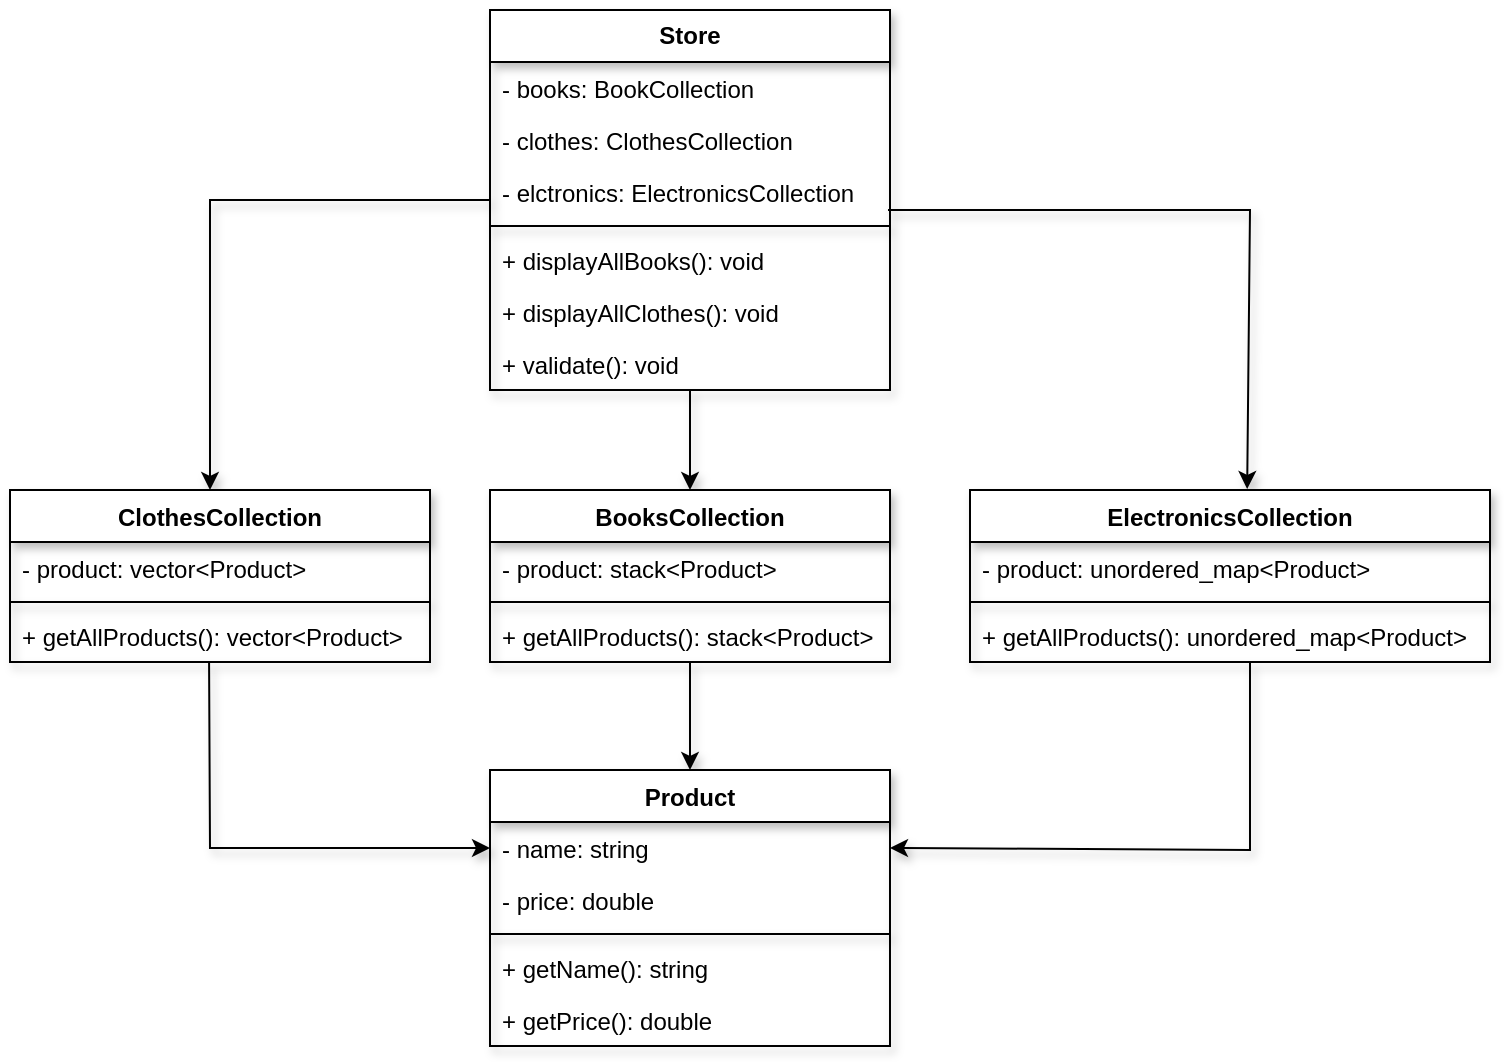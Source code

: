 <mxfile version="27.1.4">
  <diagram name="Page-1" id="vPZLHB5EO319yAQDzDos">
    <mxGraphModel grid="1" page="1" gridSize="10" guides="1" tooltips="1" connect="1" arrows="1" fold="1" pageScale="1" pageWidth="850" pageHeight="1100" math="0" shadow="0">
      <root>
        <mxCell id="0" />
        <mxCell id="1" parent="0" />
        <mxCell id="TxIlmDsv0aaqhk-nqbRP-1" style="edgeStyle=none;html=1;entryX=0.5;entryY=0;entryDx=0;entryDy=0;rounded=0;curved=0;shadow=1;" edge="1" parent="1" source="TxIlmDsv0aaqhk-nqbRP-2" target="TxIlmDsv0aaqhk-nqbRP-11">
          <mxGeometry relative="1" as="geometry" />
        </mxCell>
        <mxCell id="TxIlmDsv0aaqhk-nqbRP-2" value="&lt;b&gt;Store&lt;/b&gt;" style="swimlane;fontStyle=0;childLayout=stackLayout;horizontal=1;startSize=26;horizontalStack=0;resizeParent=1;resizeParentMax=0;resizeLast=0;collapsible=1;marginBottom=0;whiteSpace=wrap;html=1;strokeWidth=1;shadow=1;" vertex="1" parent="1">
          <mxGeometry x="400" y="80" width="200" height="190" as="geometry" />
        </mxCell>
        <mxCell id="TxIlmDsv0aaqhk-nqbRP-3" value="- books: BookCollection" style="text;align=left;verticalAlign=top;spacingLeft=4;spacingRight=4;overflow=hidden;rotatable=0;points=[[0,0.5],[1,0.5]];portConstraint=eastwest;whiteSpace=wrap;html=1;shadow=1;" vertex="1" parent="TxIlmDsv0aaqhk-nqbRP-2">
          <mxGeometry y="26" width="200" height="26" as="geometry" />
        </mxCell>
        <mxCell id="TxIlmDsv0aaqhk-nqbRP-4" value="- clothes: ClothesCollection" style="text;align=left;verticalAlign=top;spacingLeft=4;spacingRight=4;overflow=hidden;rotatable=0;points=[[0,0.5],[1,0.5]];portConstraint=eastwest;whiteSpace=wrap;html=1;shadow=1;" vertex="1" parent="TxIlmDsv0aaqhk-nqbRP-2">
          <mxGeometry y="52" width="200" height="26" as="geometry" />
        </mxCell>
        <mxCell id="TxIlmDsv0aaqhk-nqbRP-5" value="- elctronics: ElectronicsCollection" style="text;align=left;verticalAlign=top;spacingLeft=4;spacingRight=4;overflow=hidden;rotatable=0;points=[[0,0.5],[1,0.5]];portConstraint=eastwest;whiteSpace=wrap;html=1;shadow=1;" vertex="1" parent="TxIlmDsv0aaqhk-nqbRP-2">
          <mxGeometry y="78" width="200" height="26" as="geometry" />
        </mxCell>
        <mxCell id="TxIlmDsv0aaqhk-nqbRP-6" value="" style="line;strokeWidth=1;align=left;verticalAlign=middle;spacingTop=-1;spacingLeft=3;spacingRight=3;rotatable=0;labelPosition=right;points=[];portConstraint=eastwest;shadow=1;" vertex="1" parent="TxIlmDsv0aaqhk-nqbRP-2">
          <mxGeometry y="104" width="200" height="8" as="geometry" />
        </mxCell>
        <mxCell id="TxIlmDsv0aaqhk-nqbRP-7" value="+ displayAllBooks(): void" style="text;align=left;verticalAlign=top;spacingLeft=4;spacingRight=4;overflow=hidden;rotatable=0;points=[[0,0.5],[1,0.5]];portConstraint=eastwest;whiteSpace=wrap;html=1;shadow=1;" vertex="1" parent="TxIlmDsv0aaqhk-nqbRP-2">
          <mxGeometry y="112" width="200" height="26" as="geometry" />
        </mxCell>
        <mxCell id="TxIlmDsv0aaqhk-nqbRP-8" value="&lt;span style=&quot;color: rgb(0, 0, 0);&quot;&gt;+ displayAllClothes(): void&lt;/span&gt;" style="text;align=left;verticalAlign=top;spacingLeft=4;spacingRight=4;overflow=hidden;rotatable=0;points=[[0,0.5],[1,0.5]];portConstraint=eastwest;whiteSpace=wrap;html=1;shadow=1;" vertex="1" parent="TxIlmDsv0aaqhk-nqbRP-2">
          <mxGeometry y="138" width="200" height="26" as="geometry" />
        </mxCell>
        <mxCell id="TxIlmDsv0aaqhk-nqbRP-9" value="+ validate(): void" style="text;align=left;verticalAlign=top;spacingLeft=4;spacingRight=4;overflow=hidden;rotatable=0;points=[[0,0.5],[1,0.5]];portConstraint=eastwest;whiteSpace=wrap;html=1;shadow=1;" vertex="1" parent="TxIlmDsv0aaqhk-nqbRP-2">
          <mxGeometry y="164" width="200" height="26" as="geometry" />
        </mxCell>
        <mxCell id="TxIlmDsv0aaqhk-nqbRP-10" style="edgeStyle=none;html=1;rounded=0;curved=0;shadow=1;" edge="1" parent="1" source="TxIlmDsv0aaqhk-nqbRP-11" target="TxIlmDsv0aaqhk-nqbRP-27">
          <mxGeometry relative="1" as="geometry" />
        </mxCell>
        <mxCell id="TxIlmDsv0aaqhk-nqbRP-11" value="BooksCollection" style="swimlane;fontStyle=1;align=center;verticalAlign=top;childLayout=stackLayout;horizontal=1;startSize=26;horizontalStack=0;resizeParent=1;resizeParentMax=0;resizeLast=0;collapsible=1;marginBottom=0;whiteSpace=wrap;html=1;shadow=1;" vertex="1" parent="1">
          <mxGeometry x="400" y="320" width="200" height="86" as="geometry" />
        </mxCell>
        <mxCell id="TxIlmDsv0aaqhk-nqbRP-12" value="- product: stack&amp;lt;Product&amp;gt;" style="text;align=left;verticalAlign=top;spacingLeft=4;spacingRight=4;overflow=hidden;rotatable=0;points=[[0,0.5],[1,0.5]];portConstraint=eastwest;whiteSpace=wrap;html=1;shadow=1;" vertex="1" parent="TxIlmDsv0aaqhk-nqbRP-11">
          <mxGeometry y="26" width="200" height="26" as="geometry" />
        </mxCell>
        <mxCell id="TxIlmDsv0aaqhk-nqbRP-13" value="" style="line;strokeWidth=1;align=left;verticalAlign=middle;spacingTop=-1;spacingLeft=3;spacingRight=3;rotatable=0;labelPosition=right;points=[];portConstraint=eastwest;shadow=1;" vertex="1" parent="TxIlmDsv0aaqhk-nqbRP-11">
          <mxGeometry y="52" width="200" height="8" as="geometry" />
        </mxCell>
        <mxCell id="TxIlmDsv0aaqhk-nqbRP-14" value="+ getAllProducts(): stack&amp;lt;Product&amp;gt;" style="text;align=left;verticalAlign=top;spacingLeft=4;spacingRight=4;overflow=hidden;rotatable=0;points=[[0,0.5],[1,0.5]];portConstraint=eastwest;whiteSpace=wrap;html=1;shadow=1;" vertex="1" parent="TxIlmDsv0aaqhk-nqbRP-11">
          <mxGeometry y="60" width="200" height="26" as="geometry" />
        </mxCell>
        <mxCell id="TxIlmDsv0aaqhk-nqbRP-15" style="edgeStyle=none;html=1;exitX=0;exitY=0.5;exitDx=0;exitDy=0;rounded=0;curved=0;shadow=1;" edge="1" parent="1" source="TxIlmDsv0aaqhk-nqbRP-2">
          <mxGeometry relative="1" as="geometry">
            <mxPoint x="260" y="320" as="targetPoint" />
            <Array as="points">
              <mxPoint x="260" y="175" />
            </Array>
          </mxGeometry>
        </mxCell>
        <mxCell id="TxIlmDsv0aaqhk-nqbRP-16" style="edgeStyle=none;html=1;exitX=0.995;exitY=0.846;exitDx=0;exitDy=0;exitPerimeter=0;entryX=0.533;entryY=-0.006;entryDx=0;entryDy=0;entryPerimeter=0;rounded=0;curved=0;shadow=1;" edge="1" parent="1" source="TxIlmDsv0aaqhk-nqbRP-5" target="TxIlmDsv0aaqhk-nqbRP-23">
          <mxGeometry relative="1" as="geometry">
            <mxPoint x="740" y="320" as="targetPoint" />
            <Array as="points">
              <mxPoint x="780" y="180" />
            </Array>
          </mxGeometry>
        </mxCell>
        <mxCell id="TxIlmDsv0aaqhk-nqbRP-17" style="edgeStyle=none;html=1;exitX=0.474;exitY=1.019;exitDx=0;exitDy=0;exitPerimeter=0;entryX=0;entryY=0.5;entryDx=0;entryDy=0;rounded=0;curved=0;shadow=1;" edge="1" parent="1" source="TxIlmDsv0aaqhk-nqbRP-21" target="TxIlmDsv0aaqhk-nqbRP-28">
          <mxGeometry relative="1" as="geometry">
            <Array as="points">
              <mxPoint x="260" y="499" />
            </Array>
          </mxGeometry>
        </mxCell>
        <mxCell id="TxIlmDsv0aaqhk-nqbRP-18" value="ClothesCollection" style="swimlane;fontStyle=1;align=center;verticalAlign=top;childLayout=stackLayout;horizontal=1;startSize=26;horizontalStack=0;resizeParent=1;resizeParentMax=0;resizeLast=0;collapsible=1;marginBottom=0;whiteSpace=wrap;html=1;shadow=1;" vertex="1" parent="1">
          <mxGeometry x="160" y="320" width="210" height="86" as="geometry" />
        </mxCell>
        <mxCell id="TxIlmDsv0aaqhk-nqbRP-19" value="- product: vector&amp;lt;Product&amp;gt;" style="text;align=left;verticalAlign=top;spacingLeft=4;spacingRight=4;overflow=hidden;rotatable=0;points=[[0,0.5],[1,0.5]];portConstraint=eastwest;whiteSpace=wrap;html=1;shadow=1;" vertex="1" parent="TxIlmDsv0aaqhk-nqbRP-18">
          <mxGeometry y="26" width="210" height="26" as="geometry" />
        </mxCell>
        <mxCell id="TxIlmDsv0aaqhk-nqbRP-20" value="" style="line;strokeWidth=1;align=left;verticalAlign=middle;spacingTop=-1;spacingLeft=3;spacingRight=3;rotatable=0;labelPosition=right;points=[];portConstraint=eastwest;shadow=1;" vertex="1" parent="TxIlmDsv0aaqhk-nqbRP-18">
          <mxGeometry y="52" width="210" height="8" as="geometry" />
        </mxCell>
        <mxCell id="TxIlmDsv0aaqhk-nqbRP-21" value="+ getAllProducts(): vector&amp;lt;Product&amp;gt;" style="text;align=left;verticalAlign=top;spacingLeft=4;spacingRight=4;overflow=hidden;rotatable=0;points=[[0,0.5],[1,0.5]];portConstraint=eastwest;whiteSpace=wrap;html=1;shadow=1;" vertex="1" parent="TxIlmDsv0aaqhk-nqbRP-18">
          <mxGeometry y="60" width="210" height="26" as="geometry" />
        </mxCell>
        <mxCell id="TxIlmDsv0aaqhk-nqbRP-22" style="edgeStyle=none;html=1;entryX=1;entryY=0.5;entryDx=0;entryDy=0;rounded=0;curved=0;shadow=1;" edge="1" parent="1" target="TxIlmDsv0aaqhk-nqbRP-28">
          <mxGeometry relative="1" as="geometry">
            <mxPoint x="780" y="406" as="sourcePoint" />
            <Array as="points">
              <mxPoint x="780" y="500" />
            </Array>
          </mxGeometry>
        </mxCell>
        <mxCell id="TxIlmDsv0aaqhk-nqbRP-23" value="ElectronicsCollection" style="swimlane;fontStyle=1;align=center;verticalAlign=top;childLayout=stackLayout;horizontal=1;startSize=26;horizontalStack=0;resizeParent=1;resizeParentMax=0;resizeLast=0;collapsible=1;marginBottom=0;whiteSpace=wrap;html=1;shadow=1;" vertex="1" parent="1">
          <mxGeometry x="640" y="320" width="260" height="86" as="geometry" />
        </mxCell>
        <mxCell id="TxIlmDsv0aaqhk-nqbRP-24" value="- product: unordered_map&amp;lt;Product&amp;gt;" style="text;align=left;verticalAlign=top;spacingLeft=4;spacingRight=4;overflow=hidden;rotatable=0;points=[[0,0.5],[1,0.5]];portConstraint=eastwest;whiteSpace=wrap;html=1;shadow=1;" vertex="1" parent="TxIlmDsv0aaqhk-nqbRP-23">
          <mxGeometry y="26" width="260" height="26" as="geometry" />
        </mxCell>
        <mxCell id="TxIlmDsv0aaqhk-nqbRP-25" value="" style="line;strokeWidth=1;align=left;verticalAlign=middle;spacingTop=-1;spacingLeft=3;spacingRight=3;rotatable=0;labelPosition=right;points=[];portConstraint=eastwest;shadow=1;" vertex="1" parent="TxIlmDsv0aaqhk-nqbRP-23">
          <mxGeometry y="52" width="260" height="8" as="geometry" />
        </mxCell>
        <mxCell id="TxIlmDsv0aaqhk-nqbRP-26" value="+ getAllProducts(): unordered_map&amp;lt;Product&amp;gt;" style="text;align=left;verticalAlign=top;spacingLeft=4;spacingRight=4;overflow=hidden;rotatable=0;points=[[0,0.5],[1,0.5]];portConstraint=eastwest;whiteSpace=wrap;html=1;shadow=1;" vertex="1" parent="TxIlmDsv0aaqhk-nqbRP-23">
          <mxGeometry y="60" width="260" height="26" as="geometry" />
        </mxCell>
        <mxCell id="TxIlmDsv0aaqhk-nqbRP-27" value="Product" style="swimlane;fontStyle=1;align=center;verticalAlign=top;childLayout=stackLayout;horizontal=1;startSize=26;horizontalStack=0;resizeParent=1;resizeParentMax=0;resizeLast=0;collapsible=1;marginBottom=0;whiteSpace=wrap;html=1;shadow=1;" vertex="1" parent="1">
          <mxGeometry x="400" y="460" width="200" height="138" as="geometry" />
        </mxCell>
        <mxCell id="TxIlmDsv0aaqhk-nqbRP-28" value="- name: string" style="text;align=left;verticalAlign=top;spacingLeft=4;spacingRight=4;overflow=hidden;rotatable=0;points=[[0,0.5],[1,0.5]];portConstraint=eastwest;whiteSpace=wrap;html=1;shadow=1;" vertex="1" parent="TxIlmDsv0aaqhk-nqbRP-27">
          <mxGeometry y="26" width="200" height="26" as="geometry" />
        </mxCell>
        <mxCell id="TxIlmDsv0aaqhk-nqbRP-29" value="- price: double" style="text;align=left;verticalAlign=top;spacingLeft=4;spacingRight=4;overflow=hidden;rotatable=0;points=[[0,0.5],[1,0.5]];portConstraint=eastwest;whiteSpace=wrap;html=1;shadow=1;" vertex="1" parent="TxIlmDsv0aaqhk-nqbRP-27">
          <mxGeometry y="52" width="200" height="26" as="geometry" />
        </mxCell>
        <mxCell id="TxIlmDsv0aaqhk-nqbRP-30" value="" style="line;strokeWidth=1;align=left;verticalAlign=middle;spacingTop=-1;spacingLeft=3;spacingRight=3;rotatable=0;labelPosition=right;points=[];portConstraint=eastwest;shadow=1;" vertex="1" parent="TxIlmDsv0aaqhk-nqbRP-27">
          <mxGeometry y="78" width="200" height="8" as="geometry" />
        </mxCell>
        <mxCell id="TxIlmDsv0aaqhk-nqbRP-31" value="+ getName(): string" style="text;align=left;verticalAlign=top;spacingLeft=4;spacingRight=4;overflow=hidden;rotatable=0;points=[[0,0.5],[1,0.5]];portConstraint=eastwest;whiteSpace=wrap;html=1;shadow=1;" vertex="1" parent="TxIlmDsv0aaqhk-nqbRP-27">
          <mxGeometry y="86" width="200" height="26" as="geometry" />
        </mxCell>
        <mxCell id="TxIlmDsv0aaqhk-nqbRP-32" value="+ getPrice(): double" style="text;align=left;verticalAlign=top;spacingLeft=4;spacingRight=4;overflow=hidden;rotatable=0;points=[[0,0.5],[1,0.5]];portConstraint=eastwest;whiteSpace=wrap;html=1;shadow=1;" vertex="1" parent="TxIlmDsv0aaqhk-nqbRP-27">
          <mxGeometry y="112" width="200" height="26" as="geometry" />
        </mxCell>
      </root>
    </mxGraphModel>
  </diagram>
</mxfile>
